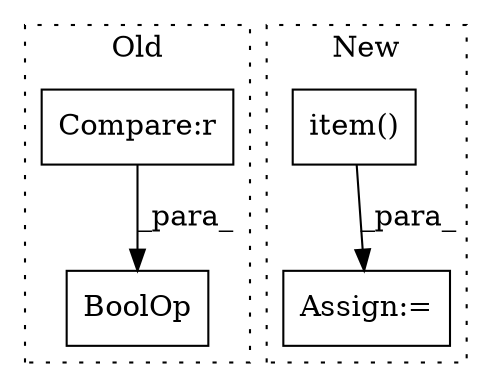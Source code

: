 digraph G {
subgraph cluster0 {
1 [label="BoolOp" a="72" s="9032" l="63" shape="box"];
4 [label="Compare:r" a="40" s="9060" l="35" shape="box"];
label = "Old";
style="dotted";
}
subgraph cluster1 {
2 [label="item()" a="75" s="8843" l="19" shape="box"];
3 [label="Assign:=" a="68" s="8840" l="3" shape="box"];
label = "New";
style="dotted";
}
2 -> 3 [label="_para_"];
4 -> 1 [label="_para_"];
}
